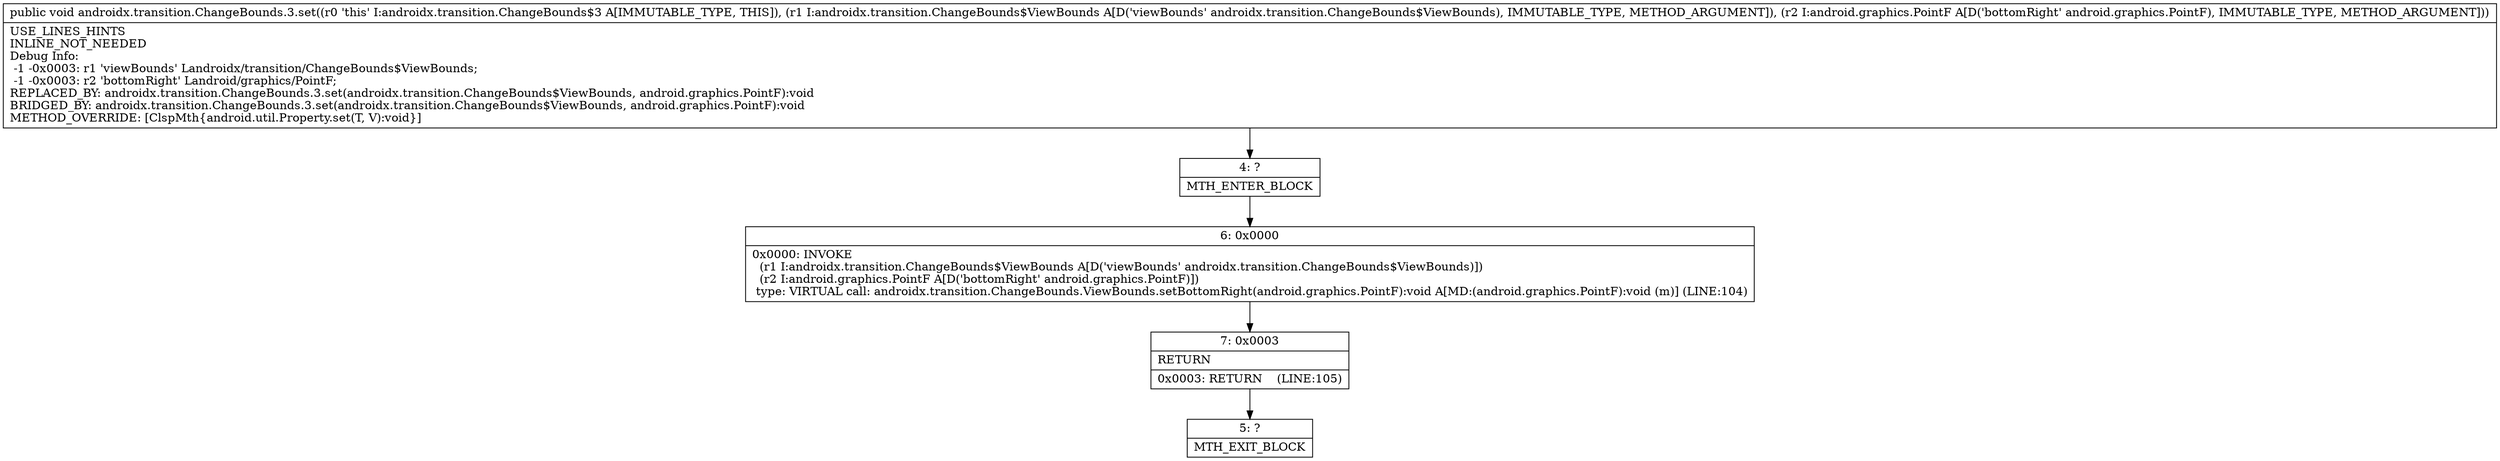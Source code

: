 digraph "CFG forandroidx.transition.ChangeBounds.3.set(Landroidx\/transition\/ChangeBounds$ViewBounds;Landroid\/graphics\/PointF;)V" {
Node_4 [shape=record,label="{4\:\ ?|MTH_ENTER_BLOCK\l}"];
Node_6 [shape=record,label="{6\:\ 0x0000|0x0000: INVOKE  \l  (r1 I:androidx.transition.ChangeBounds$ViewBounds A[D('viewBounds' androidx.transition.ChangeBounds$ViewBounds)])\l  (r2 I:android.graphics.PointF A[D('bottomRight' android.graphics.PointF)])\l type: VIRTUAL call: androidx.transition.ChangeBounds.ViewBounds.setBottomRight(android.graphics.PointF):void A[MD:(android.graphics.PointF):void (m)] (LINE:104)\l}"];
Node_7 [shape=record,label="{7\:\ 0x0003|RETURN\l|0x0003: RETURN    (LINE:105)\l}"];
Node_5 [shape=record,label="{5\:\ ?|MTH_EXIT_BLOCK\l}"];
MethodNode[shape=record,label="{public void androidx.transition.ChangeBounds.3.set((r0 'this' I:androidx.transition.ChangeBounds$3 A[IMMUTABLE_TYPE, THIS]), (r1 I:androidx.transition.ChangeBounds$ViewBounds A[D('viewBounds' androidx.transition.ChangeBounds$ViewBounds), IMMUTABLE_TYPE, METHOD_ARGUMENT]), (r2 I:android.graphics.PointF A[D('bottomRight' android.graphics.PointF), IMMUTABLE_TYPE, METHOD_ARGUMENT]))  | USE_LINES_HINTS\lINLINE_NOT_NEEDED\lDebug Info:\l  \-1 \-0x0003: r1 'viewBounds' Landroidx\/transition\/ChangeBounds$ViewBounds;\l  \-1 \-0x0003: r2 'bottomRight' Landroid\/graphics\/PointF;\lREPLACED_BY: androidx.transition.ChangeBounds.3.set(androidx.transition.ChangeBounds$ViewBounds, android.graphics.PointF):void\lBRIDGED_BY: androidx.transition.ChangeBounds.3.set(androidx.transition.ChangeBounds$ViewBounds, android.graphics.PointF):void\lMETHOD_OVERRIDE: [ClspMth\{android.util.Property.set(T, V):void\}]\l}"];
MethodNode -> Node_4;Node_4 -> Node_6;
Node_6 -> Node_7;
Node_7 -> Node_5;
}

